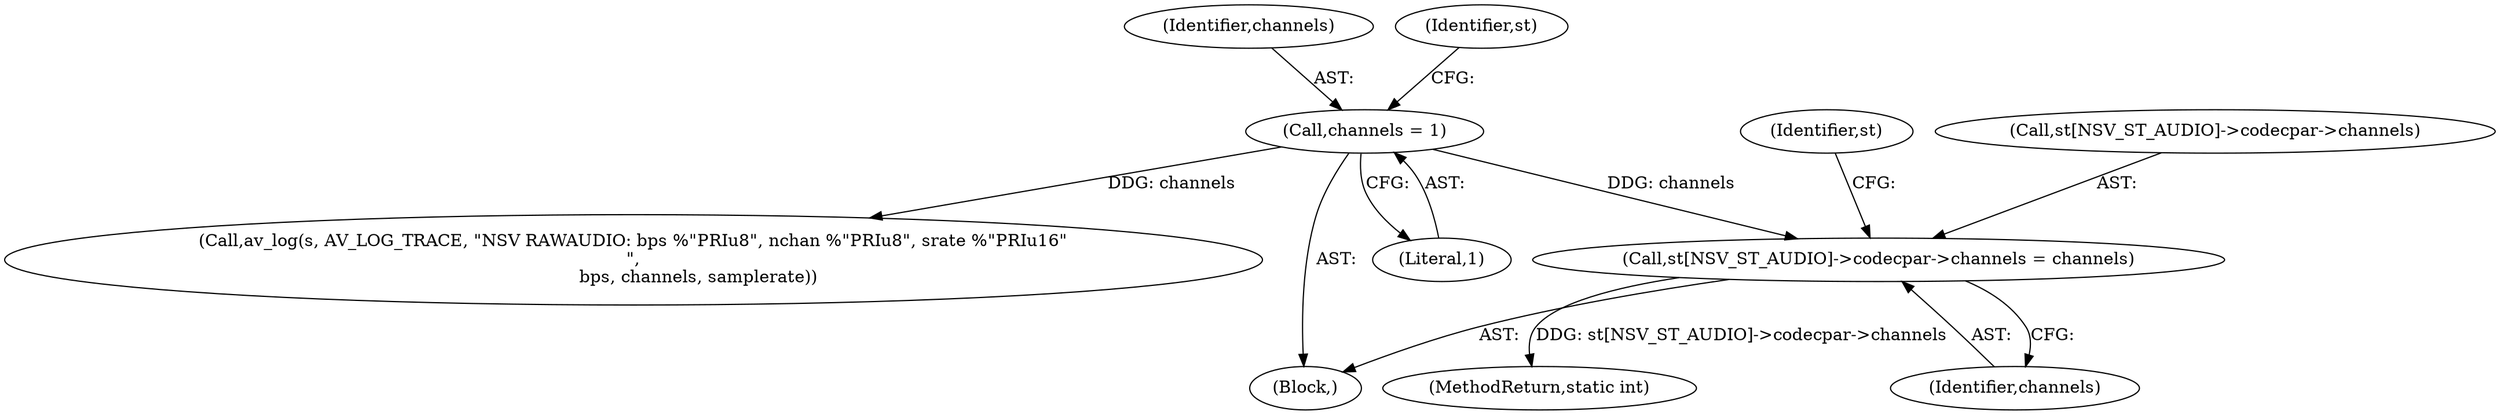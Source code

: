 digraph "0_libav_fe6eea99efac66839052af547426518efd970b24@array" {
"1000558" [label="(Call,st[NSV_ST_AUDIO]->codecpar->channels = channels)"];
"1000555" [label="(Call,channels = 1)"];
"1000557" [label="(Literal,1)"];
"1000558" [label="(Call,st[NSV_ST_AUDIO]->codecpar->channels = channels)"];
"1000556" [label="(Identifier,channels)"];
"1000576" [label="(Call,av_log(s, AV_LOG_TRACE, \"NSV RAWAUDIO: bps %\"PRIu8\", nchan %\"PRIu8\", srate %\"PRIu16\"\n\",\n                        bps, channels, samplerate))"];
"1000571" [label="(Identifier,st)"];
"1000559" [label="(Call,st[NSV_ST_AUDIO]->codecpar->channels)"];
"1000555" [label="(Call,channels = 1)"];
"1000566" [label="(Identifier,channels)"];
"1000673" [label="(MethodReturn,static int)"];
"1000518" [label="(Block,)"];
"1000562" [label="(Identifier,st)"];
"1000558" -> "1000518"  [label="AST: "];
"1000558" -> "1000566"  [label="CFG: "];
"1000559" -> "1000558"  [label="AST: "];
"1000566" -> "1000558"  [label="AST: "];
"1000571" -> "1000558"  [label="CFG: "];
"1000558" -> "1000673"  [label="DDG: st[NSV_ST_AUDIO]->codecpar->channels"];
"1000555" -> "1000558"  [label="DDG: channels"];
"1000555" -> "1000518"  [label="AST: "];
"1000555" -> "1000557"  [label="CFG: "];
"1000556" -> "1000555"  [label="AST: "];
"1000557" -> "1000555"  [label="AST: "];
"1000562" -> "1000555"  [label="CFG: "];
"1000555" -> "1000576"  [label="DDG: channels"];
}
